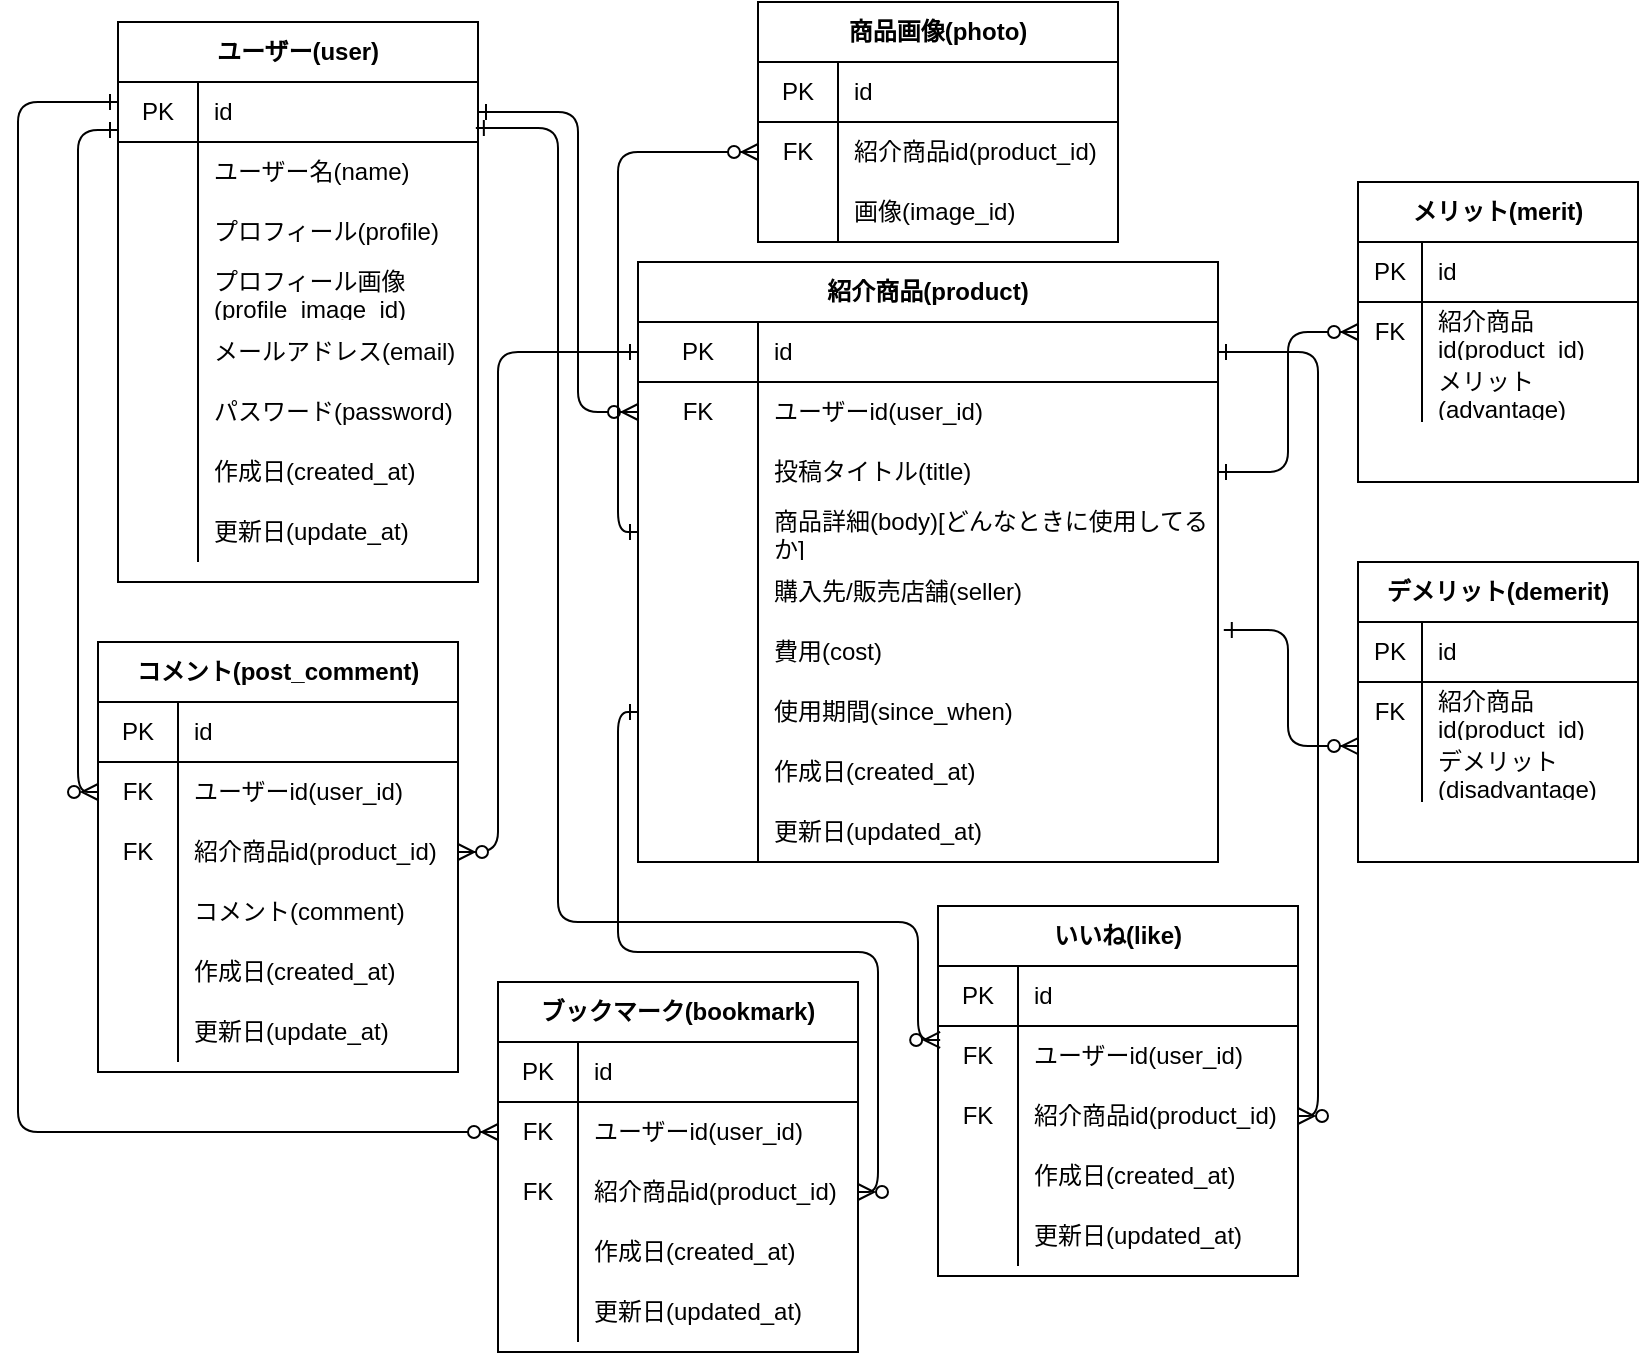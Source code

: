 <mxfile version="14.5.3" type="github">
  <diagram id="09QouWB-hyUzTraOUoCt" name="ページ1">
    <mxGraphModel dx="1426" dy="794" grid="1" gridSize="10" guides="1" tooltips="1" connect="1" arrows="1" fold="1" page="1" pageScale="1" pageWidth="827" pageHeight="1169" math="0" shadow="0">
      <root>
        <mxCell id="0" />
        <mxCell id="1" parent="0" />
        <mxCell id="QCr_n_F1MeNNPdFUI7uE-1" value="ユーザー(user)" style="shape=table;html=1;whiteSpace=wrap;startSize=30;container=1;collapsible=0;childLayout=tableLayout;fixedRows=1;rowLines=0;fontStyle=1;align=center;" parent="1" vertex="1">
          <mxGeometry x="60" y="50" width="180" height="280" as="geometry" />
        </mxCell>
        <mxCell id="QCr_n_F1MeNNPdFUI7uE-2" value="" style="shape=partialRectangle;html=1;whiteSpace=wrap;collapsible=0;dropTarget=0;pointerEvents=0;fillColor=none;top=0;left=0;bottom=1;right=0;points=[[0,0.5],[1,0.5]];portConstraint=eastwest;" parent="QCr_n_F1MeNNPdFUI7uE-1" vertex="1">
          <mxGeometry y="30" width="180" height="30" as="geometry" />
        </mxCell>
        <mxCell id="QCr_n_F1MeNNPdFUI7uE-3" value="PK" style="shape=partialRectangle;html=1;whiteSpace=wrap;connectable=0;fillColor=none;top=0;left=0;bottom=0;right=0;overflow=hidden;" parent="QCr_n_F1MeNNPdFUI7uE-2" vertex="1">
          <mxGeometry width="40" height="30" as="geometry" />
        </mxCell>
        <mxCell id="QCr_n_F1MeNNPdFUI7uE-4" value="id" style="shape=partialRectangle;html=1;whiteSpace=wrap;connectable=0;fillColor=none;top=0;left=0;bottom=0;right=0;align=left;spacingLeft=6;overflow=hidden;" parent="QCr_n_F1MeNNPdFUI7uE-2" vertex="1">
          <mxGeometry x="40" width="140" height="30" as="geometry" />
        </mxCell>
        <mxCell id="QCr_n_F1MeNNPdFUI7uE-5" value="" style="shape=partialRectangle;html=1;whiteSpace=wrap;collapsible=0;dropTarget=0;pointerEvents=0;fillColor=none;top=0;left=0;bottom=0;right=0;points=[[0,0.5],[1,0.5]];portConstraint=eastwest;" parent="QCr_n_F1MeNNPdFUI7uE-1" vertex="1">
          <mxGeometry y="60" width="180" height="30" as="geometry" />
        </mxCell>
        <mxCell id="QCr_n_F1MeNNPdFUI7uE-6" value="" style="shape=partialRectangle;html=1;whiteSpace=wrap;connectable=0;fillColor=none;top=0;left=0;bottom=0;right=0;overflow=hidden;" parent="QCr_n_F1MeNNPdFUI7uE-5" vertex="1">
          <mxGeometry width="40" height="30" as="geometry" />
        </mxCell>
        <mxCell id="QCr_n_F1MeNNPdFUI7uE-7" value="ユーザー名(name)" style="shape=partialRectangle;html=1;whiteSpace=wrap;connectable=0;fillColor=none;top=0;left=0;bottom=0;right=0;align=left;spacingLeft=6;overflow=hidden;" parent="QCr_n_F1MeNNPdFUI7uE-5" vertex="1">
          <mxGeometry x="40" width="140" height="30" as="geometry" />
        </mxCell>
        <mxCell id="QCr_n_F1MeNNPdFUI7uE-8" value="" style="shape=partialRectangle;html=1;whiteSpace=wrap;collapsible=0;dropTarget=0;pointerEvents=0;fillColor=none;top=0;left=0;bottom=0;right=0;points=[[0,0.5],[1,0.5]];portConstraint=eastwest;" parent="QCr_n_F1MeNNPdFUI7uE-1" vertex="1">
          <mxGeometry y="90" width="180" height="30" as="geometry" />
        </mxCell>
        <mxCell id="QCr_n_F1MeNNPdFUI7uE-9" value="" style="shape=partialRectangle;html=1;whiteSpace=wrap;connectable=0;fillColor=none;top=0;left=0;bottom=0;right=0;overflow=hidden;" parent="QCr_n_F1MeNNPdFUI7uE-8" vertex="1">
          <mxGeometry width="40" height="30" as="geometry" />
        </mxCell>
        <mxCell id="QCr_n_F1MeNNPdFUI7uE-10" value="プロフィール(profile)" style="shape=partialRectangle;html=1;whiteSpace=wrap;connectable=0;fillColor=none;top=0;left=0;bottom=0;right=0;align=left;spacingLeft=6;overflow=hidden;" parent="QCr_n_F1MeNNPdFUI7uE-8" vertex="1">
          <mxGeometry x="40" width="140" height="30" as="geometry" />
        </mxCell>
        <mxCell id="QCr_n_F1MeNNPdFUI7uE-11" value="" style="shape=partialRectangle;html=1;whiteSpace=wrap;collapsible=0;dropTarget=0;pointerEvents=0;fillColor=none;top=0;left=0;bottom=0;right=0;points=[[0,0.5],[1,0.5]];portConstraint=eastwest;" parent="QCr_n_F1MeNNPdFUI7uE-1" vertex="1">
          <mxGeometry y="120" width="180" height="30" as="geometry" />
        </mxCell>
        <mxCell id="QCr_n_F1MeNNPdFUI7uE-12" value="" style="shape=partialRectangle;html=1;whiteSpace=wrap;connectable=0;fillColor=none;top=0;left=0;bottom=0;right=0;overflow=hidden;" parent="QCr_n_F1MeNNPdFUI7uE-11" vertex="1">
          <mxGeometry width="40" height="30" as="geometry" />
        </mxCell>
        <mxCell id="QCr_n_F1MeNNPdFUI7uE-13" value="プロフィール画像(profile_image_id)" style="shape=partialRectangle;html=1;whiteSpace=wrap;connectable=0;fillColor=none;top=0;left=0;bottom=0;right=0;align=left;spacingLeft=6;overflow=hidden;" parent="QCr_n_F1MeNNPdFUI7uE-11" vertex="1">
          <mxGeometry x="40" width="140" height="30" as="geometry" />
        </mxCell>
        <mxCell id="QCr_n_F1MeNNPdFUI7uE-14" value="" style="shape=partialRectangle;html=1;whiteSpace=wrap;collapsible=0;dropTarget=0;pointerEvents=0;fillColor=none;top=0;left=0;bottom=0;right=0;points=[[0,0.5],[1,0.5]];portConstraint=eastwest;" parent="QCr_n_F1MeNNPdFUI7uE-1" vertex="1">
          <mxGeometry y="150" width="180" height="30" as="geometry" />
        </mxCell>
        <mxCell id="QCr_n_F1MeNNPdFUI7uE-15" value="" style="shape=partialRectangle;html=1;whiteSpace=wrap;connectable=0;fillColor=none;top=0;left=0;bottom=0;right=0;overflow=hidden;" parent="QCr_n_F1MeNNPdFUI7uE-14" vertex="1">
          <mxGeometry width="40" height="30" as="geometry" />
        </mxCell>
        <mxCell id="QCr_n_F1MeNNPdFUI7uE-16" value="メールアドレス(email)" style="shape=partialRectangle;html=1;whiteSpace=wrap;connectable=0;fillColor=none;top=0;left=0;bottom=0;right=0;align=left;spacingLeft=6;overflow=hidden;" parent="QCr_n_F1MeNNPdFUI7uE-14" vertex="1">
          <mxGeometry x="40" width="140" height="30" as="geometry" />
        </mxCell>
        <mxCell id="QCr_n_F1MeNNPdFUI7uE-17" value="" style="shape=partialRectangle;html=1;whiteSpace=wrap;collapsible=0;dropTarget=0;pointerEvents=0;fillColor=none;top=0;left=0;bottom=0;right=0;points=[[0,0.5],[1,0.5]];portConstraint=eastwest;" parent="QCr_n_F1MeNNPdFUI7uE-1" vertex="1">
          <mxGeometry y="180" width="180" height="30" as="geometry" />
        </mxCell>
        <mxCell id="QCr_n_F1MeNNPdFUI7uE-18" value="" style="shape=partialRectangle;html=1;whiteSpace=wrap;connectable=0;fillColor=none;top=0;left=0;bottom=0;right=0;overflow=hidden;" parent="QCr_n_F1MeNNPdFUI7uE-17" vertex="1">
          <mxGeometry width="40" height="30" as="geometry" />
        </mxCell>
        <mxCell id="QCr_n_F1MeNNPdFUI7uE-19" value="パスワード(password)" style="shape=partialRectangle;html=1;whiteSpace=wrap;connectable=0;fillColor=none;top=0;left=0;bottom=0;right=0;align=left;spacingLeft=6;overflow=hidden;" parent="QCr_n_F1MeNNPdFUI7uE-17" vertex="1">
          <mxGeometry x="40" width="140" height="30" as="geometry" />
        </mxCell>
        <mxCell id="QCr_n_F1MeNNPdFUI7uE-20" value="" style="shape=partialRectangle;html=1;whiteSpace=wrap;collapsible=0;dropTarget=0;pointerEvents=0;fillColor=none;top=0;left=0;bottom=0;right=0;points=[[0,0.5],[1,0.5]];portConstraint=eastwest;" parent="QCr_n_F1MeNNPdFUI7uE-1" vertex="1">
          <mxGeometry y="210" width="180" height="30" as="geometry" />
        </mxCell>
        <mxCell id="QCr_n_F1MeNNPdFUI7uE-21" value="" style="shape=partialRectangle;html=1;whiteSpace=wrap;connectable=0;fillColor=none;top=0;left=0;bottom=0;right=0;overflow=hidden;" parent="QCr_n_F1MeNNPdFUI7uE-20" vertex="1">
          <mxGeometry width="40" height="30" as="geometry" />
        </mxCell>
        <mxCell id="QCr_n_F1MeNNPdFUI7uE-22" value="作成日(created_at)" style="shape=partialRectangle;html=1;whiteSpace=wrap;connectable=0;fillColor=none;top=0;left=0;bottom=0;right=0;align=left;spacingLeft=6;overflow=hidden;" parent="QCr_n_F1MeNNPdFUI7uE-20" vertex="1">
          <mxGeometry x="40" width="140" height="30" as="geometry" />
        </mxCell>
        <mxCell id="QCr_n_F1MeNNPdFUI7uE-23" value="" style="shape=partialRectangle;html=1;whiteSpace=wrap;collapsible=0;dropTarget=0;pointerEvents=0;fillColor=none;top=0;left=0;bottom=0;right=0;points=[[0,0.5],[1,0.5]];portConstraint=eastwest;" parent="QCr_n_F1MeNNPdFUI7uE-1" vertex="1">
          <mxGeometry y="240" width="180" height="30" as="geometry" />
        </mxCell>
        <mxCell id="QCr_n_F1MeNNPdFUI7uE-24" value="" style="shape=partialRectangle;html=1;whiteSpace=wrap;connectable=0;fillColor=none;top=0;left=0;bottom=0;right=0;overflow=hidden;" parent="QCr_n_F1MeNNPdFUI7uE-23" vertex="1">
          <mxGeometry width="40" height="30" as="geometry" />
        </mxCell>
        <mxCell id="QCr_n_F1MeNNPdFUI7uE-25" value="更新日(update_at)" style="shape=partialRectangle;html=1;whiteSpace=wrap;connectable=0;fillColor=none;top=0;left=0;bottom=0;right=0;align=left;spacingLeft=6;overflow=hidden;" parent="QCr_n_F1MeNNPdFUI7uE-23" vertex="1">
          <mxGeometry x="40" width="140" height="30" as="geometry" />
        </mxCell>
        <mxCell id="QCr_n_F1MeNNPdFUI7uE-26" value="紹介商品(product)" style="shape=table;html=1;whiteSpace=wrap;startSize=30;container=1;collapsible=0;childLayout=tableLayout;fixedRows=1;rowLines=0;fontStyle=1;align=center;" parent="1" vertex="1">
          <mxGeometry x="320" y="170" width="290" height="300" as="geometry" />
        </mxCell>
        <mxCell id="QCr_n_F1MeNNPdFUI7uE-27" value="" style="shape=partialRectangle;html=1;whiteSpace=wrap;collapsible=0;dropTarget=0;pointerEvents=0;fillColor=none;top=0;left=0;bottom=1;right=0;points=[[0,0.5],[1,0.5]];portConstraint=eastwest;" parent="QCr_n_F1MeNNPdFUI7uE-26" vertex="1">
          <mxGeometry y="30" width="290" height="30" as="geometry" />
        </mxCell>
        <mxCell id="QCr_n_F1MeNNPdFUI7uE-28" value="PK" style="shape=partialRectangle;html=1;whiteSpace=wrap;connectable=0;fillColor=none;top=0;left=0;bottom=0;right=0;overflow=hidden;" parent="QCr_n_F1MeNNPdFUI7uE-27" vertex="1">
          <mxGeometry width="60" height="30" as="geometry" />
        </mxCell>
        <mxCell id="QCr_n_F1MeNNPdFUI7uE-29" value="id" style="shape=partialRectangle;html=1;whiteSpace=wrap;connectable=0;fillColor=none;top=0;left=0;bottom=0;right=0;align=left;spacingLeft=6;overflow=hidden;" parent="QCr_n_F1MeNNPdFUI7uE-27" vertex="1">
          <mxGeometry x="60" width="230" height="30" as="geometry" />
        </mxCell>
        <mxCell id="QCr_n_F1MeNNPdFUI7uE-30" value="" style="shape=partialRectangle;html=1;whiteSpace=wrap;collapsible=0;dropTarget=0;pointerEvents=0;fillColor=none;top=0;left=0;bottom=0;right=0;points=[[0,0.5],[1,0.5]];portConstraint=eastwest;" parent="QCr_n_F1MeNNPdFUI7uE-26" vertex="1">
          <mxGeometry y="60" width="290" height="30" as="geometry" />
        </mxCell>
        <mxCell id="QCr_n_F1MeNNPdFUI7uE-31" value="FK" style="shape=partialRectangle;html=1;whiteSpace=wrap;connectable=0;fillColor=none;top=0;left=0;bottom=0;right=0;overflow=hidden;" parent="QCr_n_F1MeNNPdFUI7uE-30" vertex="1">
          <mxGeometry width="60" height="30" as="geometry" />
        </mxCell>
        <mxCell id="QCr_n_F1MeNNPdFUI7uE-32" value="ユーザーid(user_id)" style="shape=partialRectangle;html=1;whiteSpace=wrap;connectable=0;fillColor=none;top=0;left=0;bottom=0;right=0;align=left;spacingLeft=6;overflow=hidden;" parent="QCr_n_F1MeNNPdFUI7uE-30" vertex="1">
          <mxGeometry x="60" width="230" height="30" as="geometry" />
        </mxCell>
        <mxCell id="QCr_n_F1MeNNPdFUI7uE-33" value="" style="shape=partialRectangle;html=1;whiteSpace=wrap;collapsible=0;dropTarget=0;pointerEvents=0;fillColor=none;top=0;left=0;bottom=0;right=0;points=[[0,0.5],[1,0.5]];portConstraint=eastwest;" parent="QCr_n_F1MeNNPdFUI7uE-26" vertex="1">
          <mxGeometry y="90" width="290" height="30" as="geometry" />
        </mxCell>
        <mxCell id="QCr_n_F1MeNNPdFUI7uE-34" value="" style="shape=partialRectangle;html=1;whiteSpace=wrap;connectable=0;fillColor=none;top=0;left=0;bottom=0;right=0;overflow=hidden;" parent="QCr_n_F1MeNNPdFUI7uE-33" vertex="1">
          <mxGeometry width="60" height="30" as="geometry" />
        </mxCell>
        <mxCell id="QCr_n_F1MeNNPdFUI7uE-35" value="投稿タイトル(title)" style="shape=partialRectangle;html=1;whiteSpace=wrap;connectable=0;fillColor=none;top=0;left=0;bottom=0;right=0;align=left;spacingLeft=6;overflow=hidden;" parent="QCr_n_F1MeNNPdFUI7uE-33" vertex="1">
          <mxGeometry x="60" width="230" height="30" as="geometry" />
        </mxCell>
        <mxCell id="WRxbwddOlp3LrJz19U5D-11" value="" style="shape=partialRectangle;html=1;whiteSpace=wrap;collapsible=0;dropTarget=0;pointerEvents=0;fillColor=none;top=0;left=0;bottom=0;right=0;points=[[0,0.5],[1,0.5]];portConstraint=eastwest;" parent="QCr_n_F1MeNNPdFUI7uE-26" vertex="1">
          <mxGeometry y="120" width="290" height="30" as="geometry" />
        </mxCell>
        <mxCell id="WRxbwddOlp3LrJz19U5D-12" value="" style="shape=partialRectangle;html=1;whiteSpace=wrap;connectable=0;fillColor=none;top=0;left=0;bottom=0;right=0;overflow=hidden;" parent="WRxbwddOlp3LrJz19U5D-11" vertex="1">
          <mxGeometry width="60" height="30" as="geometry" />
        </mxCell>
        <mxCell id="WRxbwddOlp3LrJz19U5D-13" value="商品詳細(body)[どんなときに使用してるか]" style="shape=partialRectangle;html=1;whiteSpace=wrap;connectable=0;fillColor=none;top=0;left=0;bottom=0;right=0;align=left;spacingLeft=6;overflow=hidden;" parent="WRxbwddOlp3LrJz19U5D-11" vertex="1">
          <mxGeometry x="60" width="230" height="30" as="geometry" />
        </mxCell>
        <mxCell id="WRxbwddOlp3LrJz19U5D-44" value="" style="shape=partialRectangle;html=1;whiteSpace=wrap;collapsible=0;dropTarget=0;pointerEvents=0;fillColor=none;top=0;left=0;bottom=0;right=0;points=[[0,0.5],[1,0.5]];portConstraint=eastwest;" parent="QCr_n_F1MeNNPdFUI7uE-26" vertex="1">
          <mxGeometry y="150" width="290" height="30" as="geometry" />
        </mxCell>
        <mxCell id="WRxbwddOlp3LrJz19U5D-45" value="" style="shape=partialRectangle;html=1;whiteSpace=wrap;connectable=0;fillColor=none;top=0;left=0;bottom=0;right=0;overflow=hidden;" parent="WRxbwddOlp3LrJz19U5D-44" vertex="1">
          <mxGeometry width="60" height="30" as="geometry" />
        </mxCell>
        <mxCell id="WRxbwddOlp3LrJz19U5D-46" value="購入先/販売店舗(seller)" style="shape=partialRectangle;html=1;whiteSpace=wrap;connectable=0;fillColor=none;top=0;left=0;bottom=0;right=0;align=left;spacingLeft=6;overflow=hidden;" parent="WRxbwddOlp3LrJz19U5D-44" vertex="1">
          <mxGeometry x="60" width="230" height="30" as="geometry" />
        </mxCell>
        <mxCell id="QCr_n_F1MeNNPdFUI7uE-39" value="" style="shape=partialRectangle;html=1;whiteSpace=wrap;collapsible=0;dropTarget=0;pointerEvents=0;fillColor=none;top=0;left=0;bottom=0;right=0;points=[[0,0.5],[1,0.5]];portConstraint=eastwest;" parent="QCr_n_F1MeNNPdFUI7uE-26" vertex="1">
          <mxGeometry y="180" width="290" height="30" as="geometry" />
        </mxCell>
        <mxCell id="QCr_n_F1MeNNPdFUI7uE-40" value="" style="shape=partialRectangle;html=1;whiteSpace=wrap;connectable=0;fillColor=none;top=0;left=0;bottom=0;right=0;overflow=hidden;" parent="QCr_n_F1MeNNPdFUI7uE-39" vertex="1">
          <mxGeometry width="60" height="30" as="geometry" />
        </mxCell>
        <mxCell id="QCr_n_F1MeNNPdFUI7uE-41" value="費用(cost)" style="shape=partialRectangle;html=1;whiteSpace=wrap;connectable=0;fillColor=none;top=0;left=0;bottom=0;right=0;align=left;spacingLeft=6;overflow=hidden;" parent="QCr_n_F1MeNNPdFUI7uE-39" vertex="1">
          <mxGeometry x="60" width="230" height="30" as="geometry" />
        </mxCell>
        <mxCell id="WRxbwddOlp3LrJz19U5D-47" value="" style="shape=partialRectangle;html=1;whiteSpace=wrap;collapsible=0;dropTarget=0;pointerEvents=0;fillColor=none;top=0;left=0;bottom=0;right=0;points=[[0,0.5],[1,0.5]];portConstraint=eastwest;" parent="QCr_n_F1MeNNPdFUI7uE-26" vertex="1">
          <mxGeometry y="210" width="290" height="30" as="geometry" />
        </mxCell>
        <mxCell id="WRxbwddOlp3LrJz19U5D-48" value="" style="shape=partialRectangle;html=1;whiteSpace=wrap;connectable=0;fillColor=none;top=0;left=0;bottom=0;right=0;overflow=hidden;" parent="WRxbwddOlp3LrJz19U5D-47" vertex="1">
          <mxGeometry width="60" height="30" as="geometry" />
        </mxCell>
        <mxCell id="WRxbwddOlp3LrJz19U5D-49" value="使用期間(since_when)" style="shape=partialRectangle;html=1;whiteSpace=wrap;connectable=0;fillColor=none;top=0;left=0;bottom=0;right=0;align=left;spacingLeft=6;overflow=hidden;" parent="WRxbwddOlp3LrJz19U5D-47" vertex="1">
          <mxGeometry x="60" width="230" height="30" as="geometry" />
        </mxCell>
        <mxCell id="QCr_n_F1MeNNPdFUI7uE-42" value="" style="shape=partialRectangle;html=1;whiteSpace=wrap;collapsible=0;dropTarget=0;pointerEvents=0;fillColor=none;top=0;left=0;bottom=0;right=0;points=[[0,0.5],[1,0.5]];portConstraint=eastwest;" parent="QCr_n_F1MeNNPdFUI7uE-26" vertex="1">
          <mxGeometry y="240" width="290" height="30" as="geometry" />
        </mxCell>
        <mxCell id="QCr_n_F1MeNNPdFUI7uE-43" value="" style="shape=partialRectangle;html=1;whiteSpace=wrap;connectable=0;fillColor=none;top=0;left=0;bottom=0;right=0;overflow=hidden;" parent="QCr_n_F1MeNNPdFUI7uE-42" vertex="1">
          <mxGeometry width="60" height="30" as="geometry" />
        </mxCell>
        <mxCell id="QCr_n_F1MeNNPdFUI7uE-44" value="作成日(created_at)" style="shape=partialRectangle;html=1;whiteSpace=wrap;connectable=0;fillColor=none;top=0;left=0;bottom=0;right=0;align=left;spacingLeft=6;overflow=hidden;" parent="QCr_n_F1MeNNPdFUI7uE-42" vertex="1">
          <mxGeometry x="60" width="230" height="30" as="geometry" />
        </mxCell>
        <mxCell id="QCr_n_F1MeNNPdFUI7uE-45" value="" style="shape=partialRectangle;html=1;whiteSpace=wrap;collapsible=0;dropTarget=0;pointerEvents=0;fillColor=none;top=0;left=0;bottom=0;right=0;points=[[0,0.5],[1,0.5]];portConstraint=eastwest;" parent="QCr_n_F1MeNNPdFUI7uE-26" vertex="1">
          <mxGeometry y="270" width="290" height="30" as="geometry" />
        </mxCell>
        <mxCell id="QCr_n_F1MeNNPdFUI7uE-46" value="" style="shape=partialRectangle;html=1;whiteSpace=wrap;connectable=0;fillColor=none;top=0;left=0;bottom=0;right=0;overflow=hidden;" parent="QCr_n_F1MeNNPdFUI7uE-45" vertex="1">
          <mxGeometry width="60" height="30" as="geometry" />
        </mxCell>
        <mxCell id="QCr_n_F1MeNNPdFUI7uE-47" value="更新日(updated_at)" style="shape=partialRectangle;html=1;whiteSpace=wrap;connectable=0;fillColor=none;top=0;left=0;bottom=0;right=0;align=left;spacingLeft=6;overflow=hidden;" parent="QCr_n_F1MeNNPdFUI7uE-45" vertex="1">
          <mxGeometry x="60" width="230" height="30" as="geometry" />
        </mxCell>
        <mxCell id="QCr_n_F1MeNNPdFUI7uE-48" value="" style="endArrow=ERzeroToMany;html=1;exitX=1;exitY=0.5;exitDx=0;exitDy=0;edgeStyle=orthogonalEdgeStyle;startArrow=ERone;startFill=0;endFill=1;" parent="1" source="QCr_n_F1MeNNPdFUI7uE-2" target="QCr_n_F1MeNNPdFUI7uE-30" edge="1">
          <mxGeometry width="50" height="50" relative="1" as="geometry">
            <mxPoint x="390" y="300" as="sourcePoint" />
            <mxPoint x="416" y="185" as="targetPoint" />
            <Array as="points">
              <mxPoint x="290" y="95" />
              <mxPoint x="290" y="245" />
            </Array>
          </mxGeometry>
        </mxCell>
        <mxCell id="WRxbwddOlp3LrJz19U5D-1" value="コメント(post_comment)" style="shape=table;html=1;whiteSpace=wrap;startSize=30;container=1;collapsible=0;childLayout=tableLayout;fixedRows=1;rowLines=0;fontStyle=1;align=center;" parent="1" vertex="1">
          <mxGeometry x="50" y="360" width="180" height="215" as="geometry" />
        </mxCell>
        <mxCell id="WRxbwddOlp3LrJz19U5D-2" value="" style="shape=partialRectangle;html=1;whiteSpace=wrap;collapsible=0;dropTarget=0;pointerEvents=0;fillColor=none;top=0;left=0;bottom=1;right=0;points=[[0,0.5],[1,0.5]];portConstraint=eastwest;" parent="WRxbwddOlp3LrJz19U5D-1" vertex="1">
          <mxGeometry y="30" width="180" height="30" as="geometry" />
        </mxCell>
        <mxCell id="WRxbwddOlp3LrJz19U5D-3" value="PK" style="shape=partialRectangle;html=1;whiteSpace=wrap;connectable=0;fillColor=none;top=0;left=0;bottom=0;right=0;overflow=hidden;" parent="WRxbwddOlp3LrJz19U5D-2" vertex="1">
          <mxGeometry width="40" height="30" as="geometry" />
        </mxCell>
        <mxCell id="WRxbwddOlp3LrJz19U5D-4" value="id" style="shape=partialRectangle;html=1;whiteSpace=wrap;connectable=0;fillColor=none;top=0;left=0;bottom=0;right=0;align=left;spacingLeft=6;overflow=hidden;" parent="WRxbwddOlp3LrJz19U5D-2" vertex="1">
          <mxGeometry x="40" width="140" height="30" as="geometry" />
        </mxCell>
        <mxCell id="WRxbwddOlp3LrJz19U5D-5" value="" style="shape=partialRectangle;html=1;whiteSpace=wrap;collapsible=0;dropTarget=0;pointerEvents=0;fillColor=none;top=0;left=0;bottom=0;right=0;points=[[0,0.5],[1,0.5]];portConstraint=eastwest;" parent="WRxbwddOlp3LrJz19U5D-1" vertex="1">
          <mxGeometry y="60" width="180" height="30" as="geometry" />
        </mxCell>
        <mxCell id="WRxbwddOlp3LrJz19U5D-6" value="FK" style="shape=partialRectangle;html=1;whiteSpace=wrap;connectable=0;fillColor=none;top=0;left=0;bottom=0;right=0;overflow=hidden;" parent="WRxbwddOlp3LrJz19U5D-5" vertex="1">
          <mxGeometry width="40" height="30" as="geometry" />
        </mxCell>
        <mxCell id="WRxbwddOlp3LrJz19U5D-7" value="ユーザーid(user_id)" style="shape=partialRectangle;html=1;whiteSpace=wrap;connectable=0;fillColor=none;top=0;left=0;bottom=0;right=0;align=left;spacingLeft=6;overflow=hidden;" parent="WRxbwddOlp3LrJz19U5D-5" vertex="1">
          <mxGeometry x="40" width="140" height="30" as="geometry" />
        </mxCell>
        <mxCell id="WRxbwddOlp3LrJz19U5D-8" value="" style="shape=partialRectangle;html=1;whiteSpace=wrap;collapsible=0;dropTarget=0;pointerEvents=0;fillColor=none;top=0;left=0;bottom=0;right=0;points=[[0,0.5],[1,0.5]];portConstraint=eastwest;" parent="WRxbwddOlp3LrJz19U5D-1" vertex="1">
          <mxGeometry y="90" width="180" height="30" as="geometry" />
        </mxCell>
        <mxCell id="WRxbwddOlp3LrJz19U5D-9" value="FK" style="shape=partialRectangle;html=1;whiteSpace=wrap;connectable=0;fillColor=none;top=0;left=0;bottom=0;right=0;overflow=hidden;" parent="WRxbwddOlp3LrJz19U5D-8" vertex="1">
          <mxGeometry width="40" height="30" as="geometry" />
        </mxCell>
        <mxCell id="WRxbwddOlp3LrJz19U5D-10" value="紹介商品id(product_id)" style="shape=partialRectangle;html=1;whiteSpace=wrap;connectable=0;fillColor=none;top=0;left=0;bottom=0;right=0;align=left;spacingLeft=6;overflow=hidden;" parent="WRxbwddOlp3LrJz19U5D-8" vertex="1">
          <mxGeometry x="40" width="140" height="30" as="geometry" />
        </mxCell>
        <mxCell id="WRxbwddOlp3LrJz19U5D-14" value="" style="shape=partialRectangle;html=1;whiteSpace=wrap;collapsible=0;dropTarget=0;pointerEvents=0;fillColor=none;top=0;left=0;bottom=0;right=0;points=[[0,0.5],[1,0.5]];portConstraint=eastwest;" parent="WRxbwddOlp3LrJz19U5D-1" vertex="1">
          <mxGeometry y="120" width="180" height="30" as="geometry" />
        </mxCell>
        <mxCell id="WRxbwddOlp3LrJz19U5D-15" value="" style="shape=partialRectangle;html=1;whiteSpace=wrap;connectable=0;fillColor=none;top=0;left=0;bottom=0;right=0;overflow=hidden;" parent="WRxbwddOlp3LrJz19U5D-14" vertex="1">
          <mxGeometry width="40" height="30" as="geometry" />
        </mxCell>
        <mxCell id="WRxbwddOlp3LrJz19U5D-16" value="コメント(comment)" style="shape=partialRectangle;html=1;whiteSpace=wrap;connectable=0;fillColor=none;top=0;left=0;bottom=0;right=0;align=left;spacingLeft=6;overflow=hidden;" parent="WRxbwddOlp3LrJz19U5D-14" vertex="1">
          <mxGeometry x="40" width="140" height="30" as="geometry" />
        </mxCell>
        <mxCell id="WRxbwddOlp3LrJz19U5D-17" value="" style="shape=partialRectangle;html=1;whiteSpace=wrap;collapsible=0;dropTarget=0;pointerEvents=0;fillColor=none;top=0;left=0;bottom=0;right=0;points=[[0,0.5],[1,0.5]];portConstraint=eastwest;" parent="WRxbwddOlp3LrJz19U5D-1" vertex="1">
          <mxGeometry y="150" width="180" height="30" as="geometry" />
        </mxCell>
        <mxCell id="WRxbwddOlp3LrJz19U5D-18" value="" style="shape=partialRectangle;html=1;whiteSpace=wrap;connectable=0;fillColor=none;top=0;left=0;bottom=0;right=0;overflow=hidden;" parent="WRxbwddOlp3LrJz19U5D-17" vertex="1">
          <mxGeometry width="40" height="30" as="geometry" />
        </mxCell>
        <mxCell id="WRxbwddOlp3LrJz19U5D-19" value="作成日(created_at)" style="shape=partialRectangle;html=1;whiteSpace=wrap;connectable=0;fillColor=none;top=0;left=0;bottom=0;right=0;align=left;spacingLeft=6;overflow=hidden;" parent="WRxbwddOlp3LrJz19U5D-17" vertex="1">
          <mxGeometry x="40" width="140" height="30" as="geometry" />
        </mxCell>
        <mxCell id="WRxbwddOlp3LrJz19U5D-20" value="" style="shape=partialRectangle;html=1;whiteSpace=wrap;collapsible=0;dropTarget=0;pointerEvents=0;fillColor=none;top=0;left=0;bottom=0;right=0;points=[[0,0.5],[1,0.5]];portConstraint=eastwest;" parent="WRxbwddOlp3LrJz19U5D-1" vertex="1">
          <mxGeometry y="180" width="180" height="30" as="geometry" />
        </mxCell>
        <mxCell id="WRxbwddOlp3LrJz19U5D-21" value="" style="shape=partialRectangle;html=1;whiteSpace=wrap;connectable=0;fillColor=none;top=0;left=0;bottom=0;right=0;overflow=hidden;" parent="WRxbwddOlp3LrJz19U5D-20" vertex="1">
          <mxGeometry width="40" height="30" as="geometry" />
        </mxCell>
        <mxCell id="WRxbwddOlp3LrJz19U5D-22" value="更新日(update_at)" style="shape=partialRectangle;html=1;whiteSpace=wrap;connectable=0;fillColor=none;top=0;left=0;bottom=0;right=0;align=left;spacingLeft=6;overflow=hidden;" parent="WRxbwddOlp3LrJz19U5D-20" vertex="1">
          <mxGeometry x="40" width="140" height="30" as="geometry" />
        </mxCell>
        <mxCell id="WRxbwddOlp3LrJz19U5D-23" value="" style="endArrow=ERzeroToMany;html=1;entryX=0;entryY=0.5;entryDx=0;entryDy=0;edgeStyle=orthogonalEdgeStyle;startArrow=ERone;startFill=0;endFill=1;exitX=0;exitY=0.8;exitDx=0;exitDy=0;exitPerimeter=0;" parent="1" source="QCr_n_F1MeNNPdFUI7uE-2" target="WRxbwddOlp3LrJz19U5D-5" edge="1">
          <mxGeometry width="50" height="50" relative="1" as="geometry">
            <mxPoint x="240" y="133" as="sourcePoint" />
            <mxPoint x="440" y="280" as="targetPoint" />
          </mxGeometry>
        </mxCell>
        <mxCell id="WRxbwddOlp3LrJz19U5D-24" value="" style="endArrow=ERzeroToMany;html=1;exitX=0;exitY=0.5;exitDx=0;exitDy=0;entryX=1;entryY=0.5;entryDx=0;entryDy=0;edgeStyle=orthogonalEdgeStyle;startArrow=ERone;startFill=0;endFill=1;" parent="1" source="QCr_n_F1MeNNPdFUI7uE-27" target="WRxbwddOlp3LrJz19U5D-8" edge="1">
          <mxGeometry width="50" height="50" relative="1" as="geometry">
            <mxPoint x="390" y="260" as="sourcePoint" />
            <mxPoint x="440" y="210" as="targetPoint" />
            <Array as="points">
              <mxPoint x="250" y="215" />
              <mxPoint x="250" y="465" />
            </Array>
          </mxGeometry>
        </mxCell>
        <mxCell id="WRxbwddOlp3LrJz19U5D-25" value="いいね(like)" style="shape=table;html=1;whiteSpace=wrap;startSize=30;container=1;collapsible=0;childLayout=tableLayout;fixedRows=1;rowLines=0;fontStyle=1;align=center;" parent="1" vertex="1">
          <mxGeometry x="470" y="492" width="180" height="185" as="geometry" />
        </mxCell>
        <mxCell id="WRxbwddOlp3LrJz19U5D-26" value="" style="shape=partialRectangle;html=1;whiteSpace=wrap;collapsible=0;dropTarget=0;pointerEvents=0;fillColor=none;top=0;left=0;bottom=1;right=0;points=[[0,0.5],[1,0.5]];portConstraint=eastwest;" parent="WRxbwddOlp3LrJz19U5D-25" vertex="1">
          <mxGeometry y="30" width="180" height="30" as="geometry" />
        </mxCell>
        <mxCell id="WRxbwddOlp3LrJz19U5D-27" value="PK" style="shape=partialRectangle;html=1;whiteSpace=wrap;connectable=0;fillColor=none;top=0;left=0;bottom=0;right=0;overflow=hidden;" parent="WRxbwddOlp3LrJz19U5D-26" vertex="1">
          <mxGeometry width="40" height="30" as="geometry" />
        </mxCell>
        <mxCell id="WRxbwddOlp3LrJz19U5D-28" value="id" style="shape=partialRectangle;html=1;whiteSpace=wrap;connectable=0;fillColor=none;top=0;left=0;bottom=0;right=0;align=left;spacingLeft=6;overflow=hidden;" parent="WRxbwddOlp3LrJz19U5D-26" vertex="1">
          <mxGeometry x="40" width="140" height="30" as="geometry" />
        </mxCell>
        <mxCell id="WRxbwddOlp3LrJz19U5D-29" value="" style="shape=partialRectangle;html=1;whiteSpace=wrap;collapsible=0;dropTarget=0;pointerEvents=0;fillColor=none;top=0;left=0;bottom=0;right=0;points=[[0,0.5],[1,0.5]];portConstraint=eastwest;" parent="WRxbwddOlp3LrJz19U5D-25" vertex="1">
          <mxGeometry y="60" width="180" height="30" as="geometry" />
        </mxCell>
        <mxCell id="WRxbwddOlp3LrJz19U5D-30" value="FK" style="shape=partialRectangle;html=1;whiteSpace=wrap;connectable=0;fillColor=none;top=0;left=0;bottom=0;right=0;overflow=hidden;" parent="WRxbwddOlp3LrJz19U5D-29" vertex="1">
          <mxGeometry width="40" height="30" as="geometry" />
        </mxCell>
        <mxCell id="WRxbwddOlp3LrJz19U5D-31" value="ユーザーid(user_id)" style="shape=partialRectangle;html=1;whiteSpace=wrap;connectable=0;fillColor=none;top=0;left=0;bottom=0;right=0;align=left;spacingLeft=6;overflow=hidden;" parent="WRxbwddOlp3LrJz19U5D-29" vertex="1">
          <mxGeometry x="40" width="140" height="30" as="geometry" />
        </mxCell>
        <mxCell id="WRxbwddOlp3LrJz19U5D-32" value="" style="shape=partialRectangle;html=1;whiteSpace=wrap;collapsible=0;dropTarget=0;pointerEvents=0;fillColor=none;top=0;left=0;bottom=0;right=0;points=[[0,0.5],[1,0.5]];portConstraint=eastwest;" parent="WRxbwddOlp3LrJz19U5D-25" vertex="1">
          <mxGeometry y="90" width="180" height="30" as="geometry" />
        </mxCell>
        <mxCell id="WRxbwddOlp3LrJz19U5D-33" value="FK" style="shape=partialRectangle;html=1;whiteSpace=wrap;connectable=0;fillColor=none;top=0;left=0;bottom=0;right=0;overflow=hidden;" parent="WRxbwddOlp3LrJz19U5D-32" vertex="1">
          <mxGeometry width="40" height="30" as="geometry" />
        </mxCell>
        <mxCell id="WRxbwddOlp3LrJz19U5D-34" value="紹介商品id(product_id)" style="shape=partialRectangle;html=1;whiteSpace=wrap;connectable=0;fillColor=none;top=0;left=0;bottom=0;right=0;align=left;spacingLeft=6;overflow=hidden;" parent="WRxbwddOlp3LrJz19U5D-32" vertex="1">
          <mxGeometry x="40" width="140" height="30" as="geometry" />
        </mxCell>
        <mxCell id="WRxbwddOlp3LrJz19U5D-35" value="" style="shape=partialRectangle;html=1;whiteSpace=wrap;collapsible=0;dropTarget=0;pointerEvents=0;fillColor=none;top=0;left=0;bottom=0;right=0;points=[[0,0.5],[1,0.5]];portConstraint=eastwest;" parent="WRxbwddOlp3LrJz19U5D-25" vertex="1">
          <mxGeometry y="120" width="180" height="30" as="geometry" />
        </mxCell>
        <mxCell id="WRxbwddOlp3LrJz19U5D-36" value="" style="shape=partialRectangle;html=1;whiteSpace=wrap;connectable=0;fillColor=none;top=0;left=0;bottom=0;right=0;overflow=hidden;" parent="WRxbwddOlp3LrJz19U5D-35" vertex="1">
          <mxGeometry width="40" height="30" as="geometry" />
        </mxCell>
        <mxCell id="WRxbwddOlp3LrJz19U5D-37" value="作成日(created_at)" style="shape=partialRectangle;html=1;whiteSpace=wrap;connectable=0;fillColor=none;top=0;left=0;bottom=0;right=0;align=left;spacingLeft=6;overflow=hidden;" parent="WRxbwddOlp3LrJz19U5D-35" vertex="1">
          <mxGeometry x="40" width="140" height="30" as="geometry" />
        </mxCell>
        <mxCell id="WRxbwddOlp3LrJz19U5D-38" value="" style="shape=partialRectangle;html=1;whiteSpace=wrap;collapsible=0;dropTarget=0;pointerEvents=0;fillColor=none;top=0;left=0;bottom=0;right=0;points=[[0,0.5],[1,0.5]];portConstraint=eastwest;" parent="WRxbwddOlp3LrJz19U5D-25" vertex="1">
          <mxGeometry y="150" width="180" height="30" as="geometry" />
        </mxCell>
        <mxCell id="WRxbwddOlp3LrJz19U5D-39" value="" style="shape=partialRectangle;html=1;whiteSpace=wrap;connectable=0;fillColor=none;top=0;left=0;bottom=0;right=0;overflow=hidden;" parent="WRxbwddOlp3LrJz19U5D-38" vertex="1">
          <mxGeometry width="40" height="30" as="geometry" />
        </mxCell>
        <mxCell id="WRxbwddOlp3LrJz19U5D-40" value="更新日(updated_at)" style="shape=partialRectangle;html=1;whiteSpace=wrap;connectable=0;fillColor=none;top=0;left=0;bottom=0;right=0;align=left;spacingLeft=6;overflow=hidden;" parent="WRxbwddOlp3LrJz19U5D-38" vertex="1">
          <mxGeometry x="40" width="140" height="30" as="geometry" />
        </mxCell>
        <mxCell id="WRxbwddOlp3LrJz19U5D-42" value="" style="endArrow=ERzeroToMany;html=1;exitX=0.994;exitY=0.767;exitDx=0;exitDy=0;exitPerimeter=0;edgeStyle=orthogonalEdgeStyle;startArrow=ERone;startFill=0;endFill=1;entryX=0.006;entryY=0.233;entryDx=0;entryDy=0;entryPerimeter=0;" parent="1" source="QCr_n_F1MeNNPdFUI7uE-2" target="WRxbwddOlp3LrJz19U5D-29" edge="1">
          <mxGeometry width="50" height="50" relative="1" as="geometry">
            <mxPoint x="390" y="390" as="sourcePoint" />
            <mxPoint x="620" y="567" as="targetPoint" />
            <Array as="points">
              <mxPoint x="280" y="103" />
              <mxPoint x="280" y="500" />
              <mxPoint x="460" y="500" />
              <mxPoint x="460" y="559" />
            </Array>
          </mxGeometry>
        </mxCell>
        <mxCell id="WRxbwddOlp3LrJz19U5D-43" value="" style="endArrow=ERzeroToMany;html=1;exitX=1;exitY=0.5;exitDx=0;exitDy=0;entryX=1;entryY=0.5;entryDx=0;entryDy=0;edgeStyle=orthogonalEdgeStyle;startArrow=ERone;startFill=0;endFill=1;" parent="1" source="QCr_n_F1MeNNPdFUI7uE-27" target="WRxbwddOlp3LrJz19U5D-32" edge="1">
          <mxGeometry width="50" height="50" relative="1" as="geometry">
            <mxPoint x="390" y="390" as="sourcePoint" />
            <mxPoint x="440" y="340" as="targetPoint" />
          </mxGeometry>
        </mxCell>
        <mxCell id="WRxbwddOlp3LrJz19U5D-59" value="商品画像(photo)" style="shape=table;html=1;whiteSpace=wrap;startSize=30;container=1;collapsible=0;childLayout=tableLayout;fixedRows=1;rowLines=0;fontStyle=1;align=center;" parent="1" vertex="1">
          <mxGeometry x="380" y="40" width="180" height="120" as="geometry" />
        </mxCell>
        <mxCell id="WRxbwddOlp3LrJz19U5D-60" value="" style="shape=partialRectangle;html=1;whiteSpace=wrap;collapsible=0;dropTarget=0;pointerEvents=0;fillColor=none;top=0;left=0;bottom=1;right=0;points=[[0,0.5],[1,0.5]];portConstraint=eastwest;" parent="WRxbwddOlp3LrJz19U5D-59" vertex="1">
          <mxGeometry y="30" width="180" height="30" as="geometry" />
        </mxCell>
        <mxCell id="WRxbwddOlp3LrJz19U5D-61" value="PK" style="shape=partialRectangle;html=1;whiteSpace=wrap;connectable=0;fillColor=none;top=0;left=0;bottom=0;right=0;overflow=hidden;" parent="WRxbwddOlp3LrJz19U5D-60" vertex="1">
          <mxGeometry width="40" height="30" as="geometry" />
        </mxCell>
        <mxCell id="WRxbwddOlp3LrJz19U5D-62" value="id" style="shape=partialRectangle;html=1;whiteSpace=wrap;connectable=0;fillColor=none;top=0;left=0;bottom=0;right=0;align=left;spacingLeft=6;overflow=hidden;" parent="WRxbwddOlp3LrJz19U5D-60" vertex="1">
          <mxGeometry x="40" width="140" height="30" as="geometry" />
        </mxCell>
        <mxCell id="WRxbwddOlp3LrJz19U5D-63" value="" style="shape=partialRectangle;html=1;whiteSpace=wrap;collapsible=0;dropTarget=0;pointerEvents=0;fillColor=none;top=0;left=0;bottom=0;right=0;points=[[0,0.5],[1,0.5]];portConstraint=eastwest;" parent="WRxbwddOlp3LrJz19U5D-59" vertex="1">
          <mxGeometry y="60" width="180" height="30" as="geometry" />
        </mxCell>
        <mxCell id="WRxbwddOlp3LrJz19U5D-64" value="FK" style="shape=partialRectangle;html=1;whiteSpace=wrap;connectable=0;fillColor=none;top=0;left=0;bottom=0;right=0;overflow=hidden;" parent="WRxbwddOlp3LrJz19U5D-63" vertex="1">
          <mxGeometry width="40" height="30" as="geometry" />
        </mxCell>
        <mxCell id="WRxbwddOlp3LrJz19U5D-65" value="紹介商品id(product_id)" style="shape=partialRectangle;html=1;whiteSpace=wrap;connectable=0;fillColor=none;top=0;left=0;bottom=0;right=0;align=left;spacingLeft=6;overflow=hidden;" parent="WRxbwddOlp3LrJz19U5D-63" vertex="1">
          <mxGeometry x="40" width="140" height="30" as="geometry" />
        </mxCell>
        <mxCell id="WRxbwddOlp3LrJz19U5D-66" value="" style="shape=partialRectangle;html=1;whiteSpace=wrap;collapsible=0;dropTarget=0;pointerEvents=0;fillColor=none;top=0;left=0;bottom=0;right=0;points=[[0,0.5],[1,0.5]];portConstraint=eastwest;" parent="WRxbwddOlp3LrJz19U5D-59" vertex="1">
          <mxGeometry y="90" width="180" height="30" as="geometry" />
        </mxCell>
        <mxCell id="WRxbwddOlp3LrJz19U5D-67" value="" style="shape=partialRectangle;html=1;whiteSpace=wrap;connectable=0;fillColor=none;top=0;left=0;bottom=0;right=0;overflow=hidden;" parent="WRxbwddOlp3LrJz19U5D-66" vertex="1">
          <mxGeometry width="40" height="30" as="geometry" />
        </mxCell>
        <mxCell id="WRxbwddOlp3LrJz19U5D-68" value="画像(image_id)" style="shape=partialRectangle;html=1;whiteSpace=wrap;connectable=0;fillColor=none;top=0;left=0;bottom=0;right=0;align=left;spacingLeft=6;overflow=hidden;" parent="WRxbwddOlp3LrJz19U5D-66" vertex="1">
          <mxGeometry x="40" width="140" height="30" as="geometry" />
        </mxCell>
        <mxCell id="WRxbwddOlp3LrJz19U5D-69" value="" style="endArrow=ERzeroToMany;html=1;exitX=0;exitY=0.5;exitDx=0;exitDy=0;entryX=0;entryY=0.5;entryDx=0;entryDy=0;edgeStyle=orthogonalEdgeStyle;startArrow=ERone;startFill=0;endFill=1;" parent="1" source="WRxbwddOlp3LrJz19U5D-11" target="WRxbwddOlp3LrJz19U5D-63" edge="1">
          <mxGeometry width="50" height="50" relative="1" as="geometry">
            <mxPoint x="390" y="420" as="sourcePoint" />
            <mxPoint x="440" y="370" as="targetPoint" />
          </mxGeometry>
        </mxCell>
        <mxCell id="WRxbwddOlp3LrJz19U5D-70" value="メリット(merit)" style="shape=table;html=1;whiteSpace=wrap;startSize=30;container=1;collapsible=0;childLayout=tableLayout;fixedRows=1;rowLines=0;fontStyle=1;align=center;fillColor=none;" parent="1" vertex="1">
          <mxGeometry x="680" y="130" width="140" height="150" as="geometry" />
        </mxCell>
        <mxCell id="WRxbwddOlp3LrJz19U5D-71" value="" style="shape=partialRectangle;html=1;whiteSpace=wrap;collapsible=0;dropTarget=0;pointerEvents=0;fillColor=none;top=0;left=0;bottom=1;right=0;points=[[0,0.5],[1,0.5]];portConstraint=eastwest;" parent="WRxbwddOlp3LrJz19U5D-70" vertex="1">
          <mxGeometry y="30" width="140" height="30" as="geometry" />
        </mxCell>
        <mxCell id="WRxbwddOlp3LrJz19U5D-72" value="PK" style="shape=partialRectangle;html=1;whiteSpace=wrap;connectable=0;fillColor=none;top=0;left=0;bottom=0;right=0;overflow=hidden;" parent="WRxbwddOlp3LrJz19U5D-71" vertex="1">
          <mxGeometry width="32" height="30" as="geometry" />
        </mxCell>
        <mxCell id="WRxbwddOlp3LrJz19U5D-73" value="id" style="shape=partialRectangle;html=1;whiteSpace=wrap;connectable=0;fillColor=none;top=0;left=0;bottom=0;right=0;align=left;spacingLeft=6;overflow=hidden;" parent="WRxbwddOlp3LrJz19U5D-71" vertex="1">
          <mxGeometry x="32" width="108" height="30" as="geometry" />
        </mxCell>
        <mxCell id="WRxbwddOlp3LrJz19U5D-74" value="" style="shape=partialRectangle;html=1;whiteSpace=wrap;collapsible=0;dropTarget=0;pointerEvents=0;fillColor=none;top=0;left=0;bottom=0;right=0;points=[[0,0.5],[1,0.5]];portConstraint=eastwest;" parent="WRxbwddOlp3LrJz19U5D-70" vertex="1">
          <mxGeometry y="60" width="140" height="30" as="geometry" />
        </mxCell>
        <mxCell id="WRxbwddOlp3LrJz19U5D-75" value="FK" style="shape=partialRectangle;html=1;whiteSpace=wrap;connectable=0;fillColor=none;top=0;left=0;bottom=0;right=0;overflow=hidden;" parent="WRxbwddOlp3LrJz19U5D-74" vertex="1">
          <mxGeometry width="32" height="30" as="geometry" />
        </mxCell>
        <mxCell id="WRxbwddOlp3LrJz19U5D-76" value="紹介商品id(product_id)" style="shape=partialRectangle;html=1;whiteSpace=wrap;connectable=0;fillColor=none;top=0;left=0;bottom=0;right=0;align=left;spacingLeft=6;overflow=hidden;" parent="WRxbwddOlp3LrJz19U5D-74" vertex="1">
          <mxGeometry x="32" width="108" height="30" as="geometry" />
        </mxCell>
        <mxCell id="WRxbwddOlp3LrJz19U5D-77" value="" style="shape=partialRectangle;html=1;whiteSpace=wrap;collapsible=0;dropTarget=0;pointerEvents=0;fillColor=none;top=0;left=0;bottom=0;right=0;points=[[0,0.5],[1,0.5]];portConstraint=eastwest;" parent="WRxbwddOlp3LrJz19U5D-70" vertex="1">
          <mxGeometry y="90" width="140" height="30" as="geometry" />
        </mxCell>
        <mxCell id="WRxbwddOlp3LrJz19U5D-78" value="" style="shape=partialRectangle;html=1;whiteSpace=wrap;connectable=0;fillColor=none;top=0;left=0;bottom=0;right=0;overflow=hidden;" parent="WRxbwddOlp3LrJz19U5D-77" vertex="1">
          <mxGeometry width="32" height="30" as="geometry" />
        </mxCell>
        <mxCell id="WRxbwddOlp3LrJz19U5D-79" value="メリット(advantage)" style="shape=partialRectangle;html=1;whiteSpace=wrap;connectable=0;fillColor=none;top=0;left=0;bottom=0;right=0;align=left;spacingLeft=6;overflow=hidden;" parent="WRxbwddOlp3LrJz19U5D-77" vertex="1">
          <mxGeometry x="32" width="108" height="30" as="geometry" />
        </mxCell>
        <mxCell id="WRxbwddOlp3LrJz19U5D-80" value="デメリット(demerit)" style="shape=table;html=1;whiteSpace=wrap;startSize=30;container=1;collapsible=0;childLayout=tableLayout;fixedRows=1;rowLines=0;fontStyle=1;align=center;fillColor=none;" parent="1" vertex="1">
          <mxGeometry x="680" y="320" width="140" height="150" as="geometry" />
        </mxCell>
        <mxCell id="WRxbwddOlp3LrJz19U5D-81" value="" style="shape=partialRectangle;html=1;whiteSpace=wrap;collapsible=0;dropTarget=0;pointerEvents=0;fillColor=none;top=0;left=0;bottom=1;right=0;points=[[0,0.5],[1,0.5]];portConstraint=eastwest;" parent="WRxbwddOlp3LrJz19U5D-80" vertex="1">
          <mxGeometry y="30" width="140" height="30" as="geometry" />
        </mxCell>
        <mxCell id="WRxbwddOlp3LrJz19U5D-82" value="PK" style="shape=partialRectangle;html=1;whiteSpace=wrap;connectable=0;fillColor=none;top=0;left=0;bottom=0;right=0;overflow=hidden;" parent="WRxbwddOlp3LrJz19U5D-81" vertex="1">
          <mxGeometry width="32" height="30" as="geometry" />
        </mxCell>
        <mxCell id="WRxbwddOlp3LrJz19U5D-83" value="id" style="shape=partialRectangle;html=1;whiteSpace=wrap;connectable=0;fillColor=none;top=0;left=0;bottom=0;right=0;align=left;spacingLeft=6;overflow=hidden;" parent="WRxbwddOlp3LrJz19U5D-81" vertex="1">
          <mxGeometry x="32" width="108" height="30" as="geometry" />
        </mxCell>
        <mxCell id="WRxbwddOlp3LrJz19U5D-84" value="" style="shape=partialRectangle;html=1;whiteSpace=wrap;collapsible=0;dropTarget=0;pointerEvents=0;fillColor=none;top=0;left=0;bottom=0;right=0;points=[[0,0.5],[1,0.5]];portConstraint=eastwest;" parent="WRxbwddOlp3LrJz19U5D-80" vertex="1">
          <mxGeometry y="60" width="140" height="30" as="geometry" />
        </mxCell>
        <mxCell id="WRxbwddOlp3LrJz19U5D-85" value="FK" style="shape=partialRectangle;html=1;whiteSpace=wrap;connectable=0;fillColor=none;top=0;left=0;bottom=0;right=0;overflow=hidden;" parent="WRxbwddOlp3LrJz19U5D-84" vertex="1">
          <mxGeometry width="32" height="30" as="geometry" />
        </mxCell>
        <mxCell id="WRxbwddOlp3LrJz19U5D-86" value="紹介商品id(product_id)" style="shape=partialRectangle;html=1;whiteSpace=wrap;connectable=0;fillColor=none;top=0;left=0;bottom=0;right=0;align=left;spacingLeft=6;overflow=hidden;" parent="WRxbwddOlp3LrJz19U5D-84" vertex="1">
          <mxGeometry x="32" width="108" height="30" as="geometry" />
        </mxCell>
        <mxCell id="WRxbwddOlp3LrJz19U5D-87" value="" style="shape=partialRectangle;html=1;whiteSpace=wrap;collapsible=0;dropTarget=0;pointerEvents=0;fillColor=none;top=0;left=0;bottom=0;right=0;points=[[0,0.5],[1,0.5]];portConstraint=eastwest;" parent="WRxbwddOlp3LrJz19U5D-80" vertex="1">
          <mxGeometry y="90" width="140" height="30" as="geometry" />
        </mxCell>
        <mxCell id="WRxbwddOlp3LrJz19U5D-88" value="" style="shape=partialRectangle;html=1;whiteSpace=wrap;connectable=0;fillColor=none;top=0;left=0;bottom=0;right=0;overflow=hidden;" parent="WRxbwddOlp3LrJz19U5D-87" vertex="1">
          <mxGeometry width="32" height="30" as="geometry" />
        </mxCell>
        <mxCell id="WRxbwddOlp3LrJz19U5D-89" value="デメリット(disadvantage)" style="shape=partialRectangle;html=1;whiteSpace=wrap;connectable=0;fillColor=none;top=0;left=0;bottom=0;right=0;align=left;spacingLeft=6;overflow=hidden;" parent="WRxbwddOlp3LrJz19U5D-87" vertex="1">
          <mxGeometry x="32" width="108" height="30" as="geometry" />
        </mxCell>
        <mxCell id="WRxbwddOlp3LrJz19U5D-91" value="" style="endArrow=ERzeroToMany;html=1;entryX=0;entryY=0.5;entryDx=0;entryDy=0;exitX=1;exitY=0.5;exitDx=0;exitDy=0;startArrow=ERone;startFill=0;endFill=1;edgeStyle=orthogonalEdgeStyle;" parent="1" source="QCr_n_F1MeNNPdFUI7uE-33" target="WRxbwddOlp3LrJz19U5D-74" edge="1">
          <mxGeometry width="50" height="50" relative="1" as="geometry">
            <mxPoint x="390" y="380" as="sourcePoint" />
            <mxPoint x="440" y="330" as="targetPoint" />
          </mxGeometry>
        </mxCell>
        <mxCell id="WRxbwddOlp3LrJz19U5D-92" value="" style="endArrow=ERzeroToMany;html=1;entryX=0;entryY=0.067;entryDx=0;entryDy=0;entryPerimeter=0;exitX=1.01;exitY=0.133;exitDx=0;exitDy=0;exitPerimeter=0;startArrow=ERone;startFill=0;endFill=1;edgeStyle=orthogonalEdgeStyle;" parent="1" source="QCr_n_F1MeNNPdFUI7uE-39" target="WRxbwddOlp3LrJz19U5D-87" edge="1">
          <mxGeometry width="50" height="50" relative="1" as="geometry">
            <mxPoint x="390" y="380" as="sourcePoint" />
            <mxPoint x="440" y="330" as="targetPoint" />
          </mxGeometry>
        </mxCell>
        <mxCell id="umHRwrtcqN1RXHiGAYDK-1" value="ブックマーク(bookmark)" style="shape=table;html=1;whiteSpace=wrap;startSize=30;container=1;collapsible=0;childLayout=tableLayout;fixedRows=1;rowLines=0;fontStyle=1;align=center;" parent="1" vertex="1">
          <mxGeometry x="250" y="530" width="180" height="185" as="geometry" />
        </mxCell>
        <mxCell id="umHRwrtcqN1RXHiGAYDK-2" value="" style="shape=partialRectangle;html=1;whiteSpace=wrap;collapsible=0;dropTarget=0;pointerEvents=0;fillColor=none;top=0;left=0;bottom=1;right=0;points=[[0,0.5],[1,0.5]];portConstraint=eastwest;" parent="umHRwrtcqN1RXHiGAYDK-1" vertex="1">
          <mxGeometry y="30" width="180" height="30" as="geometry" />
        </mxCell>
        <mxCell id="umHRwrtcqN1RXHiGAYDK-3" value="PK" style="shape=partialRectangle;html=1;whiteSpace=wrap;connectable=0;fillColor=none;top=0;left=0;bottom=0;right=0;overflow=hidden;" parent="umHRwrtcqN1RXHiGAYDK-2" vertex="1">
          <mxGeometry width="40" height="30" as="geometry" />
        </mxCell>
        <mxCell id="umHRwrtcqN1RXHiGAYDK-4" value="id" style="shape=partialRectangle;html=1;whiteSpace=wrap;connectable=0;fillColor=none;top=0;left=0;bottom=0;right=0;align=left;spacingLeft=6;overflow=hidden;" parent="umHRwrtcqN1RXHiGAYDK-2" vertex="1">
          <mxGeometry x="40" width="140" height="30" as="geometry" />
        </mxCell>
        <mxCell id="umHRwrtcqN1RXHiGAYDK-5" value="" style="shape=partialRectangle;html=1;whiteSpace=wrap;collapsible=0;dropTarget=0;pointerEvents=0;fillColor=none;top=0;left=0;bottom=0;right=0;points=[[0,0.5],[1,0.5]];portConstraint=eastwest;" parent="umHRwrtcqN1RXHiGAYDK-1" vertex="1">
          <mxGeometry y="60" width="180" height="30" as="geometry" />
        </mxCell>
        <mxCell id="umHRwrtcqN1RXHiGAYDK-6" value="FK" style="shape=partialRectangle;html=1;whiteSpace=wrap;connectable=0;fillColor=none;top=0;left=0;bottom=0;right=0;overflow=hidden;" parent="umHRwrtcqN1RXHiGAYDK-5" vertex="1">
          <mxGeometry width="40" height="30" as="geometry" />
        </mxCell>
        <mxCell id="umHRwrtcqN1RXHiGAYDK-7" value="ユーザーid(user_id)" style="shape=partialRectangle;html=1;whiteSpace=wrap;connectable=0;fillColor=none;top=0;left=0;bottom=0;right=0;align=left;spacingLeft=6;overflow=hidden;" parent="umHRwrtcqN1RXHiGAYDK-5" vertex="1">
          <mxGeometry x="40" width="140" height="30" as="geometry" />
        </mxCell>
        <mxCell id="umHRwrtcqN1RXHiGAYDK-8" value="" style="shape=partialRectangle;html=1;whiteSpace=wrap;collapsible=0;dropTarget=0;pointerEvents=0;fillColor=none;top=0;left=0;bottom=0;right=0;points=[[0,0.5],[1,0.5]];portConstraint=eastwest;" parent="umHRwrtcqN1RXHiGAYDK-1" vertex="1">
          <mxGeometry y="90" width="180" height="30" as="geometry" />
        </mxCell>
        <mxCell id="umHRwrtcqN1RXHiGAYDK-9" value="FK" style="shape=partialRectangle;html=1;whiteSpace=wrap;connectable=0;fillColor=none;top=0;left=0;bottom=0;right=0;overflow=hidden;" parent="umHRwrtcqN1RXHiGAYDK-8" vertex="1">
          <mxGeometry width="40" height="30" as="geometry" />
        </mxCell>
        <mxCell id="umHRwrtcqN1RXHiGAYDK-10" value="紹介商品id(product_id)" style="shape=partialRectangle;html=1;whiteSpace=wrap;connectable=0;fillColor=none;top=0;left=0;bottom=0;right=0;align=left;spacingLeft=6;overflow=hidden;" parent="umHRwrtcqN1RXHiGAYDK-8" vertex="1">
          <mxGeometry x="40" width="140" height="30" as="geometry" />
        </mxCell>
        <mxCell id="umHRwrtcqN1RXHiGAYDK-11" value="" style="shape=partialRectangle;html=1;whiteSpace=wrap;collapsible=0;dropTarget=0;pointerEvents=0;fillColor=none;top=0;left=0;bottom=0;right=0;points=[[0,0.5],[1,0.5]];portConstraint=eastwest;" parent="umHRwrtcqN1RXHiGAYDK-1" vertex="1">
          <mxGeometry y="120" width="180" height="30" as="geometry" />
        </mxCell>
        <mxCell id="umHRwrtcqN1RXHiGAYDK-12" value="" style="shape=partialRectangle;html=1;whiteSpace=wrap;connectable=0;fillColor=none;top=0;left=0;bottom=0;right=0;overflow=hidden;" parent="umHRwrtcqN1RXHiGAYDK-11" vertex="1">
          <mxGeometry width="40" height="30" as="geometry" />
        </mxCell>
        <mxCell id="umHRwrtcqN1RXHiGAYDK-13" value="作成日(created_at)" style="shape=partialRectangle;html=1;whiteSpace=wrap;connectable=0;fillColor=none;top=0;left=0;bottom=0;right=0;align=left;spacingLeft=6;overflow=hidden;" parent="umHRwrtcqN1RXHiGAYDK-11" vertex="1">
          <mxGeometry x="40" width="140" height="30" as="geometry" />
        </mxCell>
        <mxCell id="umHRwrtcqN1RXHiGAYDK-14" value="" style="shape=partialRectangle;html=1;whiteSpace=wrap;collapsible=0;dropTarget=0;pointerEvents=0;fillColor=none;top=0;left=0;bottom=0;right=0;points=[[0,0.5],[1,0.5]];portConstraint=eastwest;" parent="umHRwrtcqN1RXHiGAYDK-1" vertex="1">
          <mxGeometry y="150" width="180" height="30" as="geometry" />
        </mxCell>
        <mxCell id="umHRwrtcqN1RXHiGAYDK-15" value="" style="shape=partialRectangle;html=1;whiteSpace=wrap;connectable=0;fillColor=none;top=0;left=0;bottom=0;right=0;overflow=hidden;" parent="umHRwrtcqN1RXHiGAYDK-14" vertex="1">
          <mxGeometry width="40" height="30" as="geometry" />
        </mxCell>
        <mxCell id="umHRwrtcqN1RXHiGAYDK-16" value="更新日(updated_at)" style="shape=partialRectangle;html=1;whiteSpace=wrap;connectable=0;fillColor=none;top=0;left=0;bottom=0;right=0;align=left;spacingLeft=6;overflow=hidden;" parent="umHRwrtcqN1RXHiGAYDK-14" vertex="1">
          <mxGeometry x="40" width="140" height="30" as="geometry" />
        </mxCell>
        <mxCell id="umHRwrtcqN1RXHiGAYDK-17" value="" style="endArrow=ERzeroToMany;html=1;edgeStyle=orthogonalEdgeStyle;startArrow=ERone;startFill=0;endFill=1;entryX=0;entryY=0.5;entryDx=0;entryDy=0;" parent="1" target="umHRwrtcqN1RXHiGAYDK-5" edge="1">
          <mxGeometry width="50" height="50" relative="1" as="geometry">
            <mxPoint x="60" y="90" as="sourcePoint" />
            <mxPoint x="180" y="680" as="targetPoint" />
            <Array as="points">
              <mxPoint x="58" y="90" />
              <mxPoint x="10" y="90" />
              <mxPoint x="10" y="605" />
            </Array>
          </mxGeometry>
        </mxCell>
        <mxCell id="umHRwrtcqN1RXHiGAYDK-18" value="" style="endArrow=ERzeroToMany;html=1;exitX=0;exitY=0.5;exitDx=0;exitDy=0;edgeStyle=orthogonalEdgeStyle;startArrow=ERone;startFill=0;endFill=1;entryX=1;entryY=0.5;entryDx=0;entryDy=0;" parent="1" source="WRxbwddOlp3LrJz19U5D-47" target="umHRwrtcqN1RXHiGAYDK-8" edge="1">
          <mxGeometry width="50" height="50" relative="1" as="geometry">
            <mxPoint x="610" y="165" as="sourcePoint" />
            <mxPoint x="730" y="730" as="targetPoint" />
          </mxGeometry>
        </mxCell>
      </root>
    </mxGraphModel>
  </diagram>
</mxfile>
